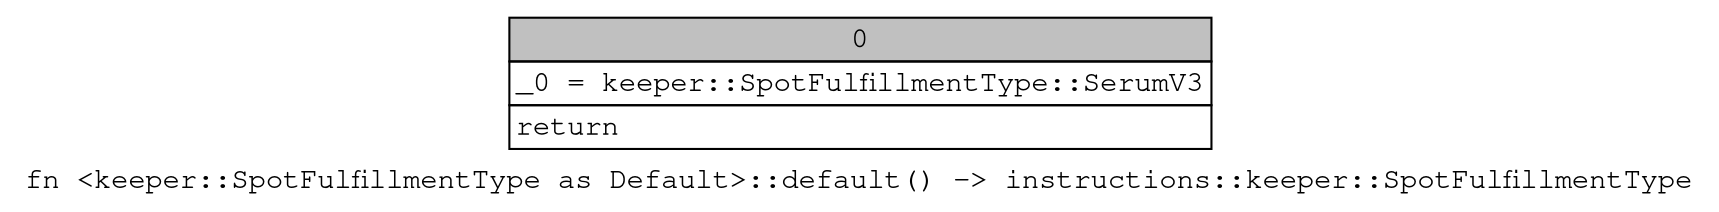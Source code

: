 digraph Mir_0_9194 {
    graph [fontname="Courier, monospace"];
    node [fontname="Courier, monospace"];
    edge [fontname="Courier, monospace"];
    label=<fn &lt;keeper::SpotFulfillmentType as Default&gt;::default() -&gt; instructions::keeper::SpotFulfillmentType<br align="left"/>>;
    bb0__0_9194 [shape="none", label=<<table border="0" cellborder="1" cellspacing="0"><tr><td bgcolor="gray" align="center" colspan="1">0</td></tr><tr><td align="left" balign="left">_0 = keeper::SpotFulfillmentType::SerumV3<br/></td></tr><tr><td align="left">return</td></tr></table>>];
}
